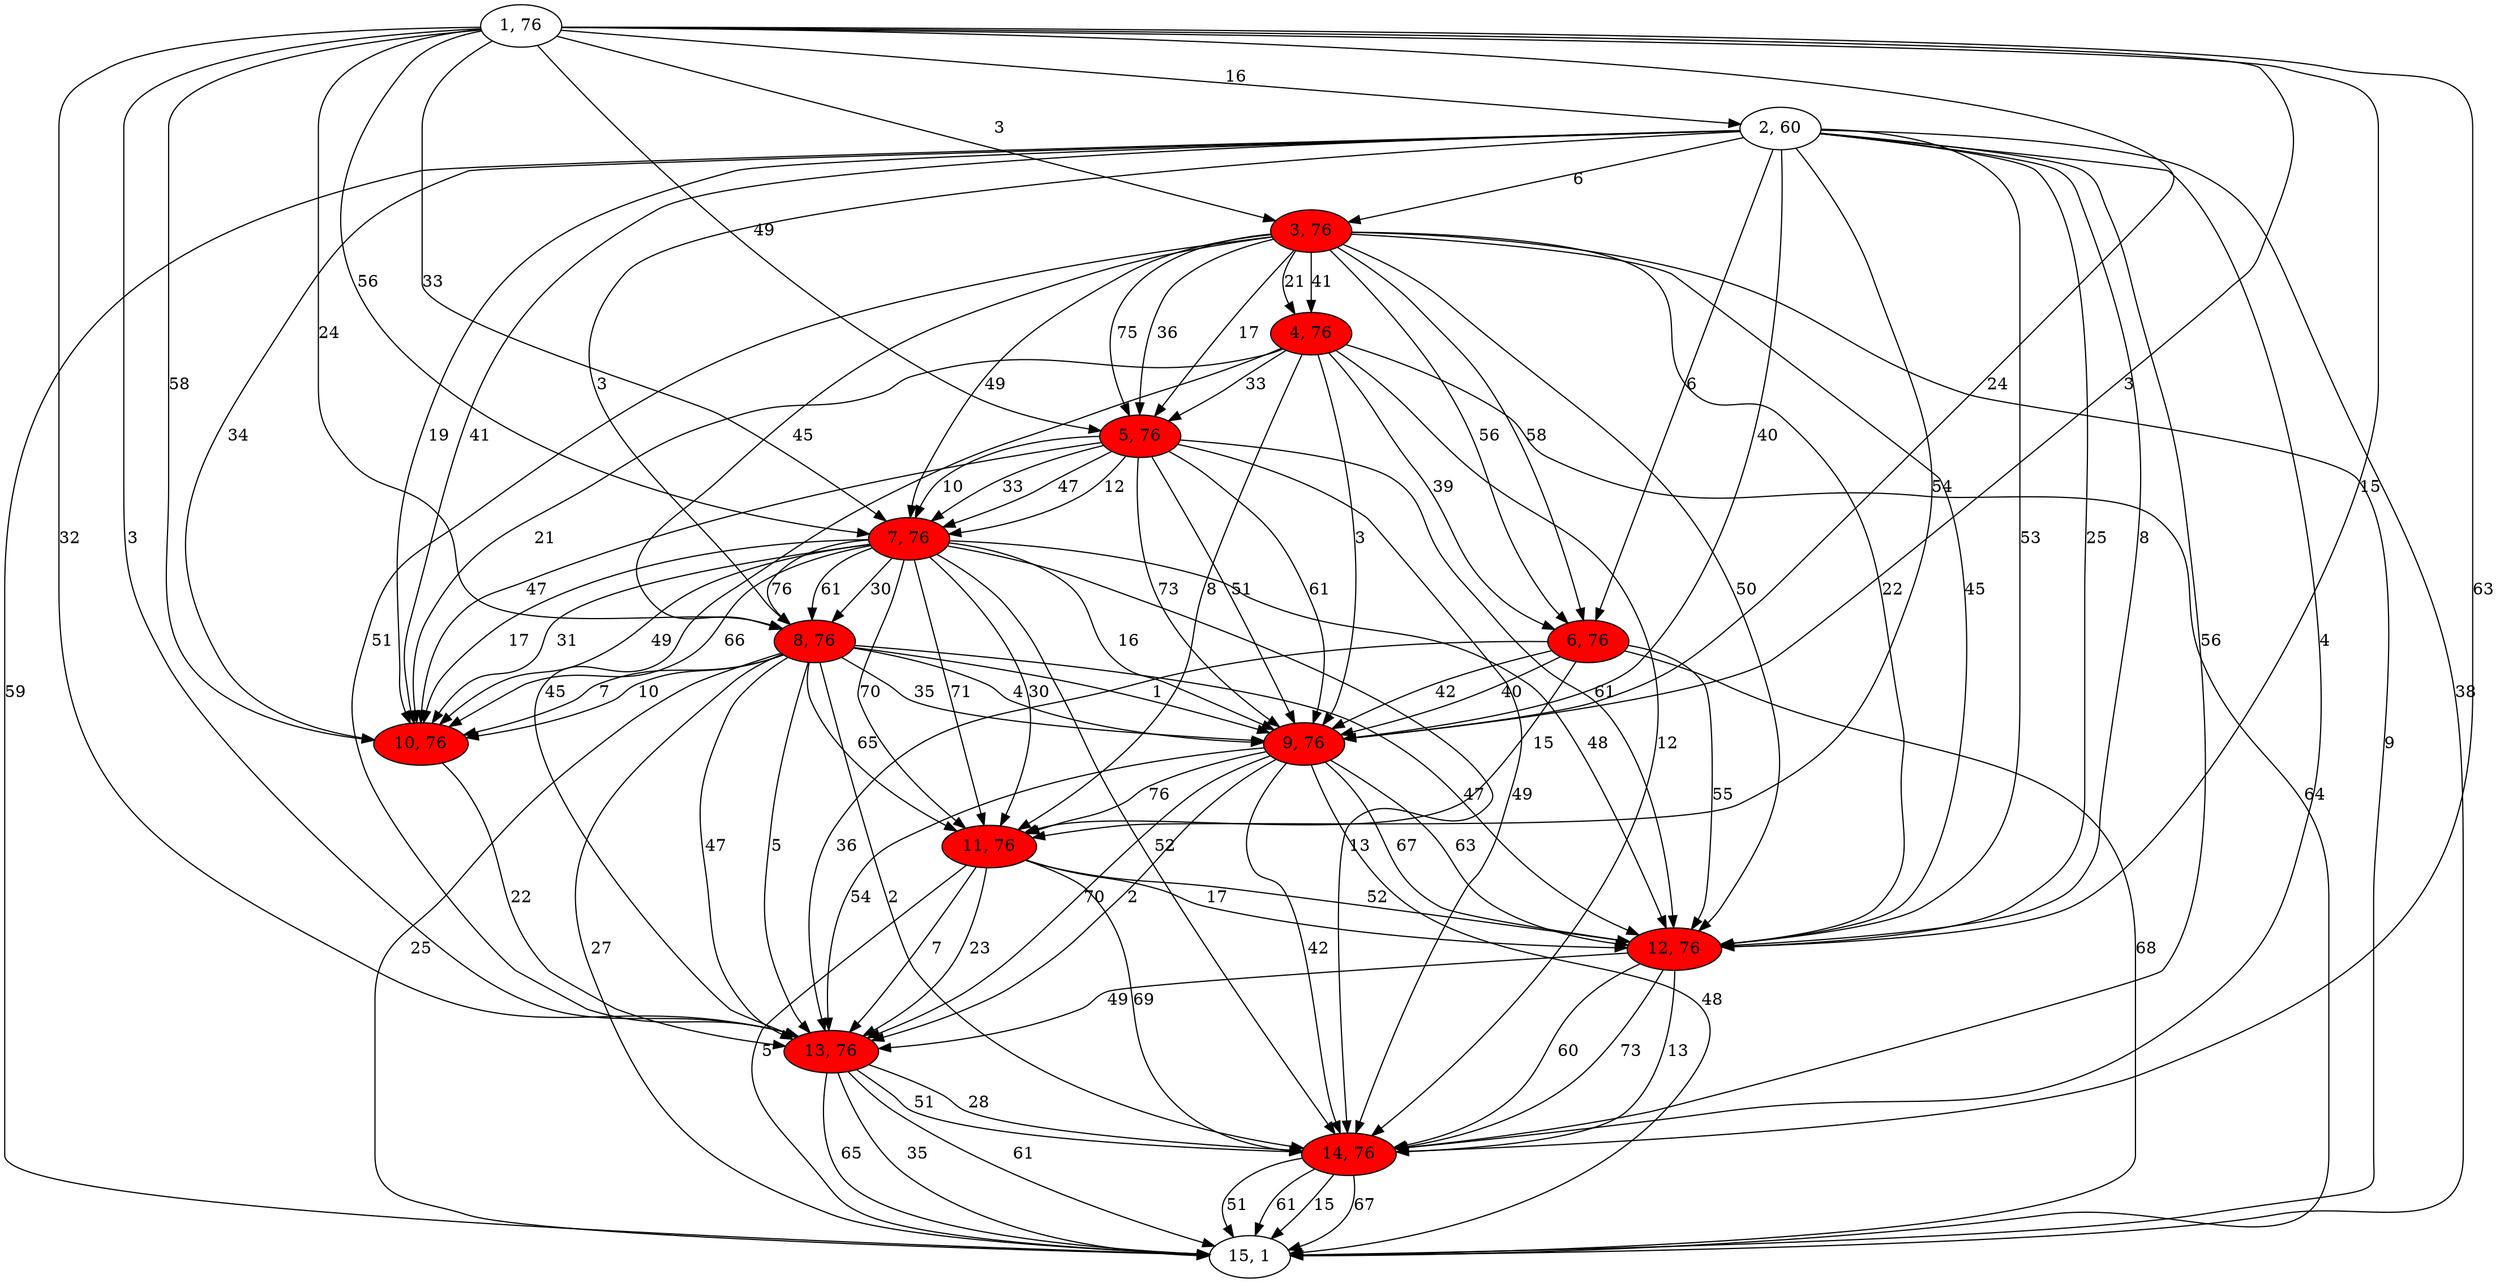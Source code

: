 digraph G{
1[label="1, 76"]
2[label="2, 60"]
3[label="3, 76"]
4[label="4, 76"]
5[label="5, 76"]
6[label="6, 76"]
7[label="7, 76"]
8[label="8, 76"]
9[label="9, 76"]
10[label="10, 76"]
11[label="11, 76"]
12[label="12, 76"]
13[label="13, 76"]
14[label="14, 76"]
15[label="15, 1"]
1->7[label="56"]
1->13[label="32"]
1->13[label="3"]
1->12[label="15"]
1->3[label="3"]
1->7[label="33"]
1->8[label="24"]
1->14[label="63"]
1->9[label="3"]
1->10[label="58"]
1->9[label="24"]
1->5[label="49"]
1->2[label="16"]
2->12[label="25"]
2->8[label="3"]
2->6[label="6"]
2->9[label="40"]
2->15[label="38"]
2->10[label="34"]
2->11[label="54"]
2->12[label="8"]
2->10[label="41"]
2->10[label="19"]
2->14[label="4"]
2->14[label="56"]
2->12[label="53"]
2->15[label="59"]
2->3[label="6"]
3[style = filled,fillcolor=red]
3->6[label="56"]
3->5[label="36"]
3->5[label="17"]
3->12[label="22"]
3->12[label="45"]
3->5[label="75"]
3->15[label="9"]
3->6[label="58"]
3->4[label="41"]
3->8[label="45"]
3->13[label="51"]
3->12[label="50"]
3->7[label="49"]
3->4[label="21"]
4[style = filled,fillcolor=red]
4->9[label="3"]
4->5[label="33"]
4->10[label="21"]
4->15[label="64"]
4->13[label="45"]
4->14[label="12"]
4->11[label="8"]
4->6[label="39"]
5[style = filled,fillcolor=red]
5->7[label="33"]
5->9[label="61"]
5->7[label="47"]
5->9[label="73"]
5->7[label="12"]
5->12[label="61"]
5->9[label="51"]
5->14[label="49"]
5->7[label="10"]
5->10[label="47"]
6[style = filled,fillcolor=red]
6->9[label="42"]
6->9[label="40"]
6->12[label="55"]
6->13[label="36"]
6->11[label="15"]
6->15[label="68"]
7[style = filled,fillcolor=red]
7->11[label="70"]
7->10[label="17"]
7->11[label="71"]
7->8[label="76"]
7->10[label="49"]
7->14[label="52"]
7->12[label="48"]
7->8[label="61"]
7->10[label="66"]
7->9[label="16"]
7->10[label="31"]
7->14[label="13"]
7->11[label="30"]
7->8[label="30"]
8[style = filled,fillcolor=red]
8->9[label="1"]
8->9[label="35"]
8->14[label="2"]
8->10[label="7"]
8->13[label="47"]
8->12[label="47"]
8->9[label="4"]
8->11[label="65"]
8->13[label="5"]
8->15[label="25"]
8->10[label="10"]
8->15[label="27"]
9[style = filled,fillcolor=red]
9->15[label="48"]
9->13[label="70"]
9->12[label="67"]
9->13[label="2"]
9->13[label="54"]
9->12[label="63"]
9->14[label="42"]
9->11[label="76"]
10[style = filled,fillcolor=red]
10->13[label="22"]
11[style = filled,fillcolor=red]
11->15[label="5"]
11->12[label="52"]
11->13[label="7"]
11->13[label="23"]
11->12[label="17"]
11->14[label="69"]
12[style = filled,fillcolor=red]
12->14[label="13"]
12->14[label="60"]
12->14[label="73"]
12->13[label="49"]
13[style = filled,fillcolor=red]
13->14[label="28"]
13->15[label="61"]
13->15[label="35"]
13->14[label="51"]
13->15[label="65"]
14[style = filled,fillcolor=red]
14->15[label="67"]
14->15[label="51"]
14->15[label="61"]
14->15[label="15"]
}
